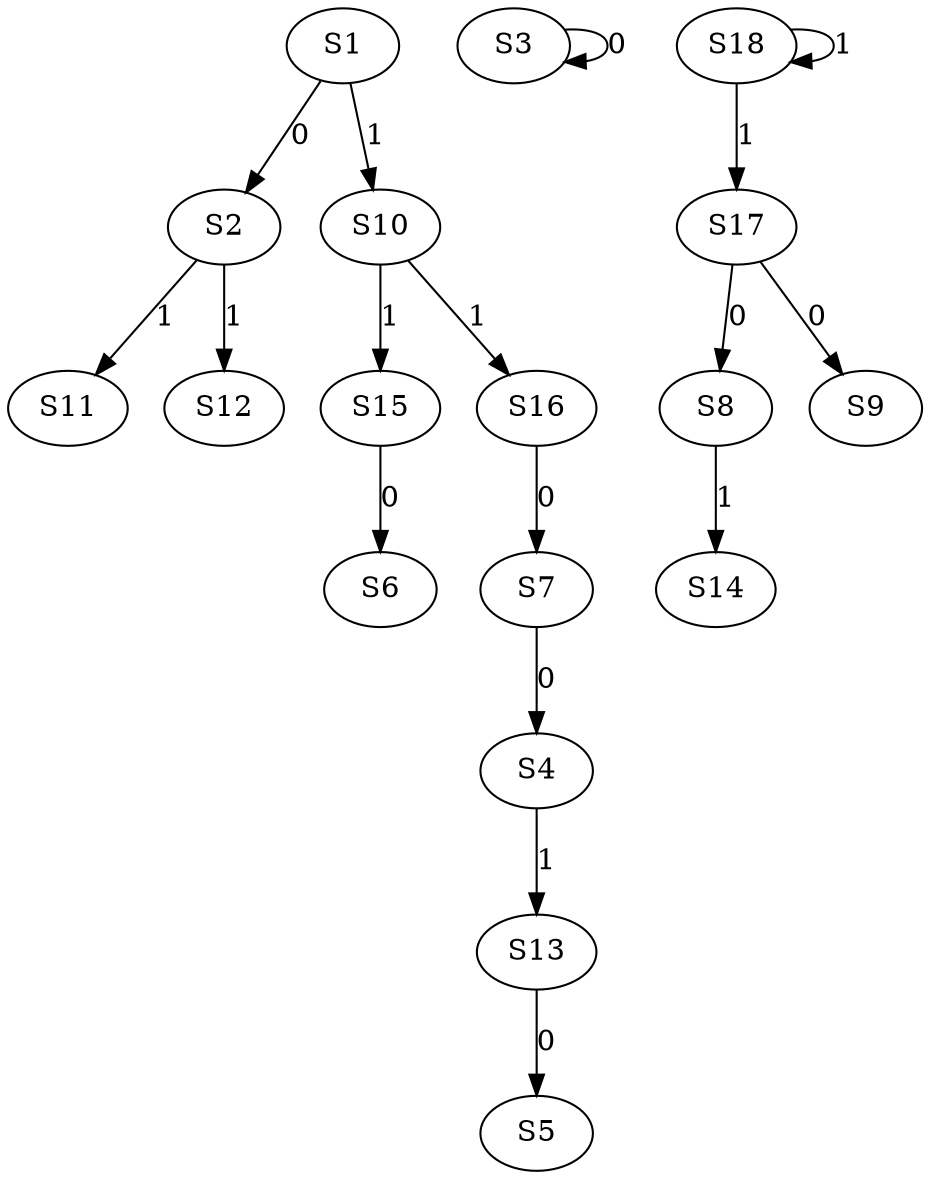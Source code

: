 strict digraph {
	S1 -> S2 [ label = 0 ];
	S3 -> S3 [ label = 0 ];
	S7 -> S4 [ label = 0 ];
	S13 -> S5 [ label = 0 ];
	S15 -> S6 [ label = 0 ];
	S16 -> S7 [ label = 0 ];
	S17 -> S8 [ label = 0 ];
	S17 -> S9 [ label = 0 ];
	S1 -> S10 [ label = 1 ];
	S2 -> S11 [ label = 1 ];
	S2 -> S12 [ label = 1 ];
	S4 -> S13 [ label = 1 ];
	S8 -> S14 [ label = 1 ];
	S10 -> S15 [ label = 1 ];
	S10 -> S16 [ label = 1 ];
	S18 -> S17 [ label = 1 ];
	S18 -> S18 [ label = 1 ];
}
